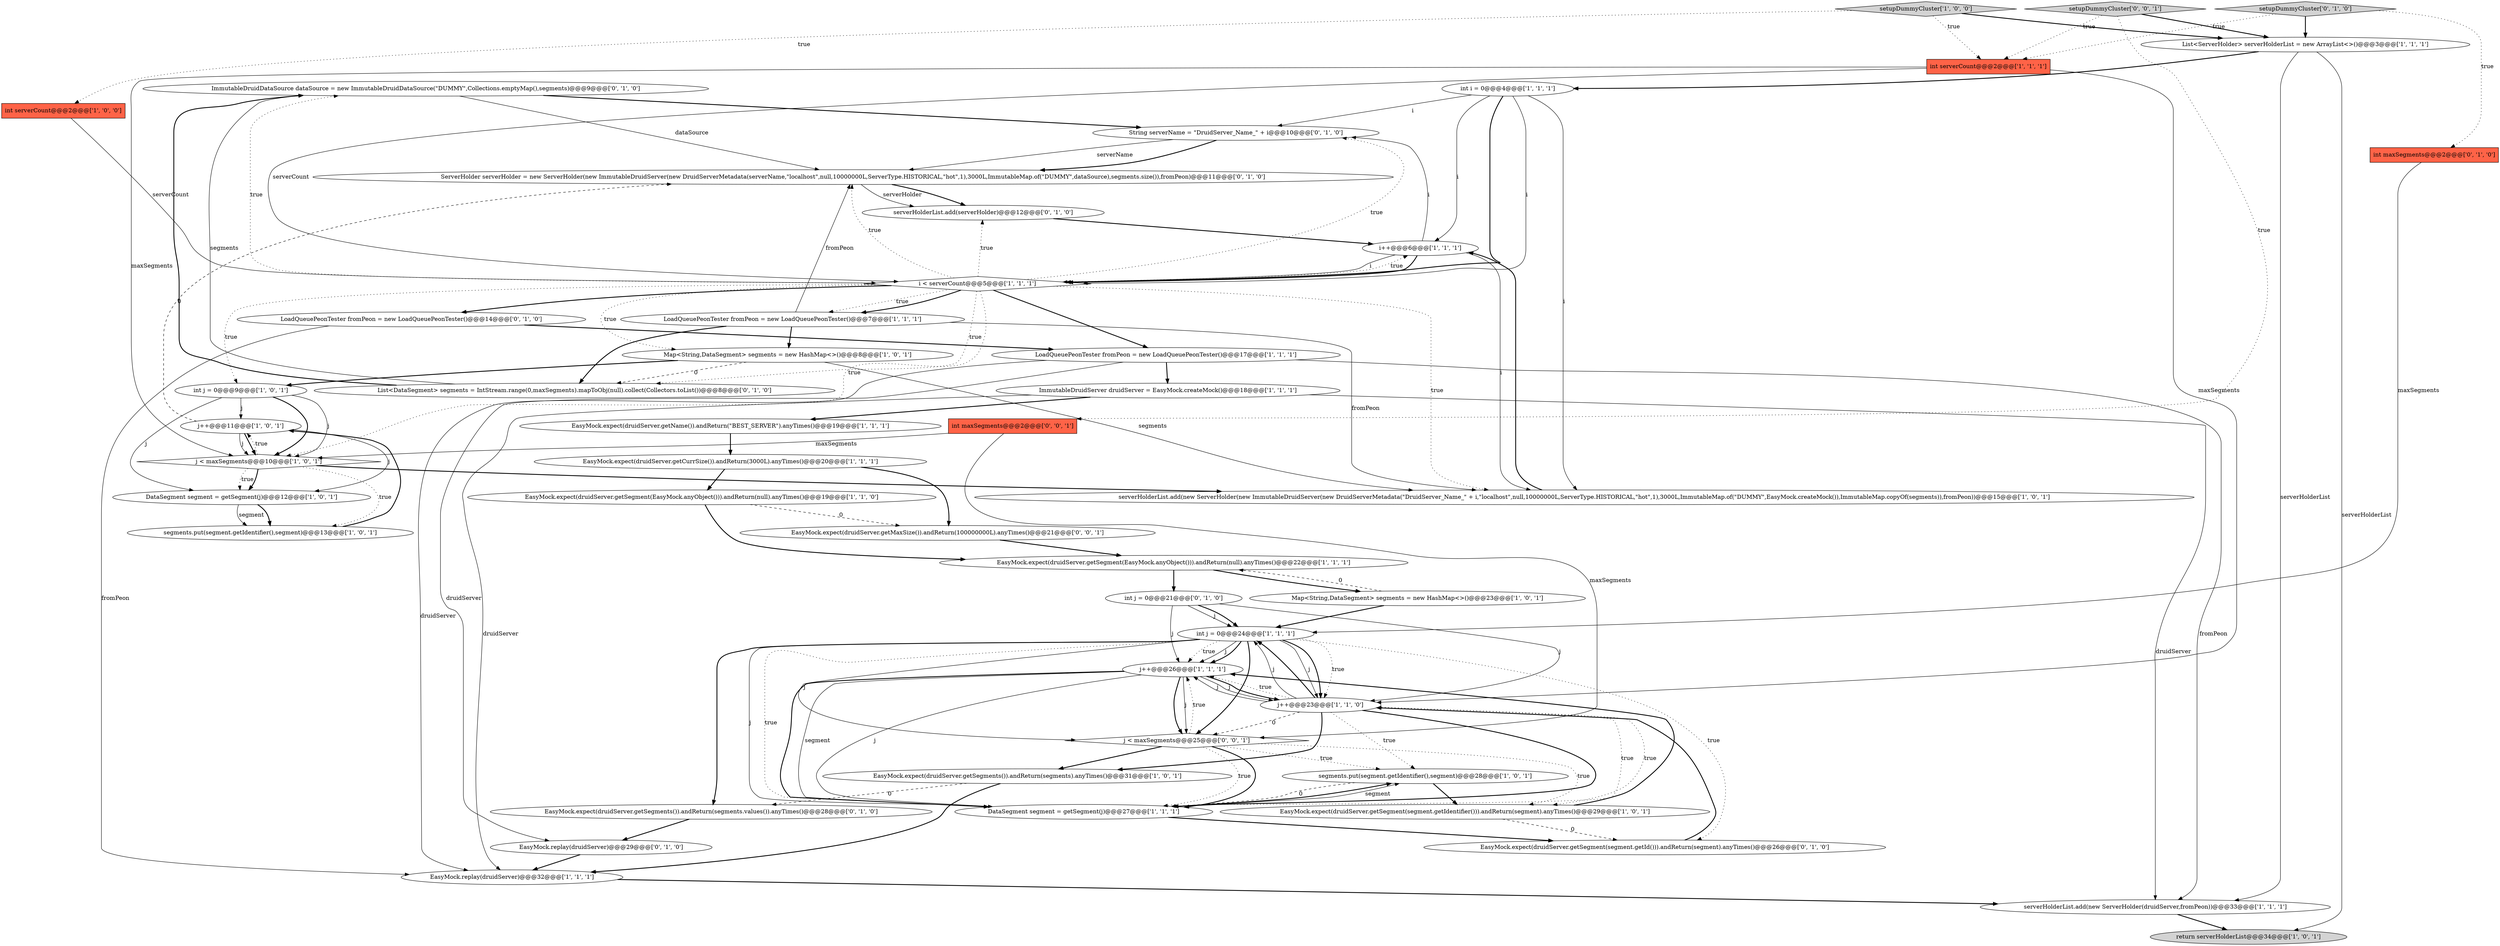 digraph {
34 [style = filled, label = "ImmutableDruidDataSource dataSource = new ImmutableDruidDataSource(\"DUMMY\",Collections.emptyMap(),segments)@@@9@@@['0', '1', '0']", fillcolor = white, shape = ellipse image = "AAA0AAABBB2BBB"];
10 [style = filled, label = "LoadQueuePeonTester fromPeon = new LoadQueuePeonTester()@@@7@@@['1', '1', '1']", fillcolor = white, shape = ellipse image = "AAA0AAABBB1BBB"];
38 [style = filled, label = "int maxSegments@@@2@@@['0', '1', '0']", fillcolor = tomato, shape = box image = "AAA0AAABBB2BBB"];
19 [style = filled, label = "serverHolderList.add(new ServerHolder(druidServer,fromPeon))@@@33@@@['1', '1', '1']", fillcolor = white, shape = ellipse image = "AAA0AAABBB1BBB"];
26 [style = filled, label = "EasyMock.replay(druidServer)@@@32@@@['1', '1', '1']", fillcolor = white, shape = ellipse image = "AAA0AAABBB1BBB"];
2 [style = filled, label = "j++@@@11@@@['1', '0', '1']", fillcolor = white, shape = ellipse image = "AAA0AAABBB1BBB"];
39 [style = filled, label = "List<DataSegment> segments = IntStream.range(0,maxSegments).mapToObj(null).collect(Collectors.toList())@@@8@@@['0', '1', '0']", fillcolor = white, shape = ellipse image = "AAA1AAABBB2BBB"];
47 [style = filled, label = "EasyMock.expect(druidServer.getMaxSize()).andReturn(100000000L).anyTimes()@@@21@@@['0', '0', '1']", fillcolor = white, shape = ellipse image = "AAA0AAABBB3BBB"];
36 [style = filled, label = "String serverName = \"DruidServer_Name_\" + i@@@10@@@['0', '1', '0']", fillcolor = white, shape = ellipse image = "AAA0AAABBB2BBB"];
13 [style = filled, label = "LoadQueuePeonTester fromPeon = new LoadQueuePeonTester()@@@17@@@['1', '1', '1']", fillcolor = white, shape = ellipse image = "AAA0AAABBB1BBB"];
6 [style = filled, label = "i++@@@6@@@['1', '1', '1']", fillcolor = white, shape = ellipse image = "AAA0AAABBB1BBB"];
28 [style = filled, label = "j++@@@26@@@['1', '1', '1']", fillcolor = white, shape = ellipse image = "AAA0AAABBB1BBB"];
24 [style = filled, label = "Map<String,DataSegment> segments = new HashMap<>()@@@8@@@['1', '0', '1']", fillcolor = white, shape = ellipse image = "AAA0AAABBB1BBB"];
0 [style = filled, label = "setupDummyCluster['1', '0', '0']", fillcolor = lightgray, shape = diamond image = "AAA0AAABBB1BBB"];
3 [style = filled, label = "Map<String,DataSegment> segments = new HashMap<>()@@@23@@@['1', '0', '1']", fillcolor = white, shape = ellipse image = "AAA0AAABBB1BBB"];
21 [style = filled, label = "int i = 0@@@4@@@['1', '1', '1']", fillcolor = white, shape = ellipse image = "AAA0AAABBB1BBB"];
42 [style = filled, label = "EasyMock.replay(druidServer)@@@29@@@['0', '1', '0']", fillcolor = white, shape = ellipse image = "AAA0AAABBB2BBB"];
1 [style = filled, label = "int serverCount@@@2@@@['1', '0', '0']", fillcolor = tomato, shape = box image = "AAA0AAABBB1BBB"];
5 [style = filled, label = "ImmutableDruidServer druidServer = EasyMock.createMock()@@@18@@@['1', '1', '1']", fillcolor = white, shape = ellipse image = "AAA0AAABBB1BBB"];
31 [style = filled, label = "j++@@@23@@@['1', '1', '0']", fillcolor = white, shape = ellipse image = "AAA0AAABBB1BBB"];
17 [style = filled, label = "segments.put(segment.getIdentifier(),segment)@@@13@@@['1', '0', '1']", fillcolor = white, shape = ellipse image = "AAA0AAABBB1BBB"];
12 [style = filled, label = "int j = 0@@@9@@@['1', '0', '1']", fillcolor = white, shape = ellipse image = "AAA0AAABBB1BBB"];
30 [style = filled, label = "i < serverCount@@@5@@@['1', '1', '1']", fillcolor = white, shape = diamond image = "AAA0AAABBB1BBB"];
14 [style = filled, label = "EasyMock.expect(druidServer.getCurrSize()).andReturn(3000L).anyTimes()@@@20@@@['1', '1', '1']", fillcolor = white, shape = ellipse image = "AAA0AAABBB1BBB"];
9 [style = filled, label = "EasyMock.expect(druidServer.getSegments()).andReturn(segments).anyTimes()@@@31@@@['1', '0', '1']", fillcolor = white, shape = ellipse image = "AAA0AAABBB1BBB"];
32 [style = filled, label = "setupDummyCluster['0', '1', '0']", fillcolor = lightgray, shape = diamond image = "AAA0AAABBB2BBB"];
22 [style = filled, label = "EasyMock.expect(druidServer.getName()).andReturn(\"BEST_SERVER\").anyTimes()@@@19@@@['1', '1', '1']", fillcolor = white, shape = ellipse image = "AAA0AAABBB1BBB"];
11 [style = filled, label = "DataSegment segment = getSegment(j)@@@12@@@['1', '0', '1']", fillcolor = white, shape = ellipse image = "AAA0AAABBB1BBB"];
15 [style = filled, label = "segments.put(segment.getIdentifier(),segment)@@@28@@@['1', '0', '1']", fillcolor = white, shape = ellipse image = "AAA0AAABBB1BBB"];
37 [style = filled, label = "serverHolderList.add(serverHolder)@@@12@@@['0', '1', '0']", fillcolor = white, shape = ellipse image = "AAA0AAABBB2BBB"];
44 [style = filled, label = "int maxSegments@@@2@@@['0', '0', '1']", fillcolor = tomato, shape = box image = "AAA0AAABBB3BBB"];
33 [style = filled, label = "ServerHolder serverHolder = new ServerHolder(new ImmutableDruidServer(new DruidServerMetadata(serverName,\"localhost\",null,10000000L,ServerType.HISTORICAL,\"hot\",1),3000L,ImmutableMap.of(\"DUMMY\",dataSource),segments.size()),fromPeon)@@@11@@@['0', '1', '0']", fillcolor = white, shape = ellipse image = "AAA1AAABBB2BBB"];
20 [style = filled, label = "EasyMock.expect(druidServer.getSegment(EasyMock.anyObject())).andReturn(null).anyTimes()@@@22@@@['1', '1', '1']", fillcolor = white, shape = ellipse image = "AAA0AAABBB1BBB"];
27 [style = filled, label = "DataSegment segment = getSegment(j)@@@27@@@['1', '1', '1']", fillcolor = white, shape = ellipse image = "AAA0AAABBB1BBB"];
18 [style = filled, label = "j < maxSegments@@@10@@@['1', '0', '1']", fillcolor = white, shape = diamond image = "AAA0AAABBB1BBB"];
7 [style = filled, label = "int j = 0@@@24@@@['1', '1', '1']", fillcolor = white, shape = ellipse image = "AAA0AAABBB1BBB"];
23 [style = filled, label = "return serverHolderList@@@34@@@['1', '0', '1']", fillcolor = lightgray, shape = ellipse image = "AAA0AAABBB1BBB"];
41 [style = filled, label = "int j = 0@@@21@@@['0', '1', '0']", fillcolor = white, shape = ellipse image = "AAA0AAABBB2BBB"];
8 [style = filled, label = "serverHolderList.add(new ServerHolder(new ImmutableDruidServer(new DruidServerMetadata(\"DruidServer_Name_\" + i,\"localhost\",null,10000000L,ServerType.HISTORICAL,\"hot\",1),3000L,ImmutableMap.of(\"DUMMY\",EasyMock.createMock()),ImmutableMap.copyOf(segments)),fromPeon))@@@15@@@['1', '0', '1']", fillcolor = white, shape = ellipse image = "AAA0AAABBB1BBB"];
29 [style = filled, label = "EasyMock.expect(druidServer.getSegment(segment.getIdentifier())).andReturn(segment).anyTimes()@@@29@@@['1', '0', '1']", fillcolor = white, shape = ellipse image = "AAA0AAABBB1BBB"];
45 [style = filled, label = "j < maxSegments@@@25@@@['0', '0', '1']", fillcolor = white, shape = diamond image = "AAA0AAABBB3BBB"];
25 [style = filled, label = "EasyMock.expect(druidServer.getSegment(EasyMock.anyObject())).andReturn(null).anyTimes()@@@19@@@['1', '1', '0']", fillcolor = white, shape = ellipse image = "AAA0AAABBB1BBB"];
35 [style = filled, label = "EasyMock.expect(druidServer.getSegment(segment.getId())).andReturn(segment).anyTimes()@@@26@@@['0', '1', '0']", fillcolor = white, shape = ellipse image = "AAA1AAABBB2BBB"];
40 [style = filled, label = "LoadQueuePeonTester fromPeon = new LoadQueuePeonTester()@@@14@@@['0', '1', '0']", fillcolor = white, shape = ellipse image = "AAA0AAABBB2BBB"];
4 [style = filled, label = "int serverCount@@@2@@@['1', '1', '1']", fillcolor = tomato, shape = box image = "AAA0AAABBB1BBB"];
46 [style = filled, label = "setupDummyCluster['0', '0', '1']", fillcolor = lightgray, shape = diamond image = "AAA0AAABBB3BBB"];
43 [style = filled, label = "EasyMock.expect(druidServer.getSegments()).andReturn(segments.values()).anyTimes()@@@28@@@['0', '1', '0']", fillcolor = white, shape = ellipse image = "AAA1AAABBB2BBB"];
16 [style = filled, label = "List<ServerHolder> serverHolderList = new ArrayList<>()@@@3@@@['1', '1', '1']", fillcolor = white, shape = ellipse image = "AAA0AAABBB1BBB"];
7->28 [style = bold, label=""];
7->27 [style = solid, label="j"];
31->15 [style = dotted, label="true"];
4->18 [style = solid, label="maxSegments"];
12->18 [style = solid, label="j"];
10->24 [style = bold, label=""];
21->8 [style = solid, label="i"];
6->36 [style = solid, label="i"];
10->39 [style = bold, label=""];
24->39 [style = dashed, label="0"];
31->28 [style = dotted, label="true"];
13->19 [style = solid, label="fromPeon"];
30->13 [style = bold, label=""];
30->39 [style = dotted, label="true"];
6->8 [style = solid, label="i"];
19->23 [style = bold, label=""];
45->27 [style = dotted, label="true"];
3->7 [style = bold, label=""];
43->42 [style = bold, label=""];
12->2 [style = solid, label="j"];
18->11 [style = dotted, label="true"];
7->31 [style = dotted, label="true"];
40->13 [style = bold, label=""];
2->18 [style = solid, label="j"];
22->14 [style = bold, label=""];
45->27 [style = bold, label=""];
7->31 [style = solid, label="j"];
13->26 [style = solid, label="druidServer"];
44->18 [style = solid, label="maxSegments"];
30->34 [style = dotted, label="true"];
46->44 [style = dotted, label="true"];
16->23 [style = solid, label="serverHolderList"];
14->47 [style = bold, label=""];
9->26 [style = bold, label=""];
47->20 [style = bold, label=""];
17->2 [style = bold, label=""];
28->31 [style = solid, label="j"];
28->45 [style = bold, label=""];
0->1 [style = dotted, label="true"];
10->33 [style = solid, label="fromPeon"];
21->6 [style = solid, label="i"];
30->10 [style = dotted, label="true"];
30->8 [style = dotted, label="true"];
41->7 [style = solid, label="j"];
21->36 [style = solid, label="i"];
31->27 [style = dotted, label="true"];
24->8 [style = solid, label="segments"];
11->17 [style = bold, label=""];
33->37 [style = bold, label=""];
26->19 [style = bold, label=""];
28->27 [style = bold, label=""];
46->16 [style = bold, label=""];
18->17 [style = dotted, label="true"];
30->18 [style = dotted, label="true"];
32->4 [style = dotted, label="true"];
12->18 [style = bold, label=""];
5->22 [style = bold, label=""];
5->26 [style = solid, label="druidServer"];
18->8 [style = bold, label=""];
42->26 [style = bold, label=""];
32->38 [style = dotted, label="true"];
1->30 [style = solid, label="serverCount"];
12->11 [style = solid, label="j"];
13->5 [style = bold, label=""];
29->35 [style = dashed, label="0"];
15->29 [style = bold, label=""];
3->20 [style = dashed, label="0"];
20->3 [style = bold, label=""];
4->30 [style = solid, label="serverCount"];
10->8 [style = solid, label="fromPeon"];
16->19 [style = solid, label="serverHolderList"];
35->31 [style = bold, label=""];
41->28 [style = solid, label="j"];
7->43 [style = bold, label=""];
44->45 [style = solid, label="maxSegments"];
30->33 [style = dotted, label="true"];
11->17 [style = solid, label="segment"];
38->7 [style = solid, label="maxSegments"];
21->30 [style = bold, label=""];
34->36 [style = bold, label=""];
45->29 [style = dotted, label="true"];
27->15 [style = bold, label=""];
8->6 [style = bold, label=""];
30->24 [style = dotted, label="true"];
7->27 [style = dotted, label="true"];
5->19 [style = solid, label="druidServer"];
2->33 [style = dashed, label="0"];
4->31 [style = solid, label="maxSegments"];
2->11 [style = solid, label="j"];
31->7 [style = solid, label="j"];
9->43 [style = dashed, label="0"];
39->34 [style = solid, label="segments"];
45->15 [style = dotted, label="true"];
34->33 [style = solid, label="dataSource"];
7->28 [style = dotted, label="true"];
7->31 [style = bold, label=""];
7->28 [style = solid, label="j"];
36->33 [style = solid, label="serverName"];
30->6 [style = dotted, label="true"];
28->45 [style = solid, label="j"];
7->45 [style = bold, label=""];
14->25 [style = bold, label=""];
36->33 [style = bold, label=""];
32->16 [style = bold, label=""];
24->12 [style = bold, label=""];
18->2 [style = dotted, label="true"];
31->45 [style = dashed, label="0"];
28->27 [style = solid, label="segment"];
15->27 [style = dashed, label="0"];
18->11 [style = bold, label=""];
6->30 [style = bold, label=""];
30->36 [style = dotted, label="true"];
31->28 [style = solid, label="j"];
7->35 [style = dotted, label="true"];
28->31 [style = bold, label=""];
28->27 [style = solid, label="j"];
41->31 [style = solid, label="j"];
39->34 [style = bold, label=""];
31->9 [style = bold, label=""];
25->20 [style = bold, label=""];
33->37 [style = solid, label="serverHolder"];
29->28 [style = bold, label=""];
45->9 [style = bold, label=""];
30->37 [style = dotted, label="true"];
30->10 [style = bold, label=""];
45->28 [style = dotted, label="true"];
27->35 [style = bold, label=""];
7->45 [style = solid, label="j"];
16->21 [style = bold, label=""];
25->47 [style = dashed, label="0"];
2->18 [style = bold, label=""];
46->4 [style = dotted, label="true"];
21->30 [style = solid, label="i"];
37->6 [style = bold, label=""];
41->7 [style = bold, label=""];
20->41 [style = bold, label=""];
31->29 [style = dotted, label="true"];
30->40 [style = bold, label=""];
27->15 [style = solid, label="segment"];
40->26 [style = solid, label="fromPeon"];
0->4 [style = dotted, label="true"];
30->12 [style = dotted, label="true"];
6->30 [style = solid, label="i"];
13->42 [style = solid, label="druidServer"];
31->27 [style = bold, label=""];
31->7 [style = bold, label=""];
0->16 [style = bold, label=""];
}
